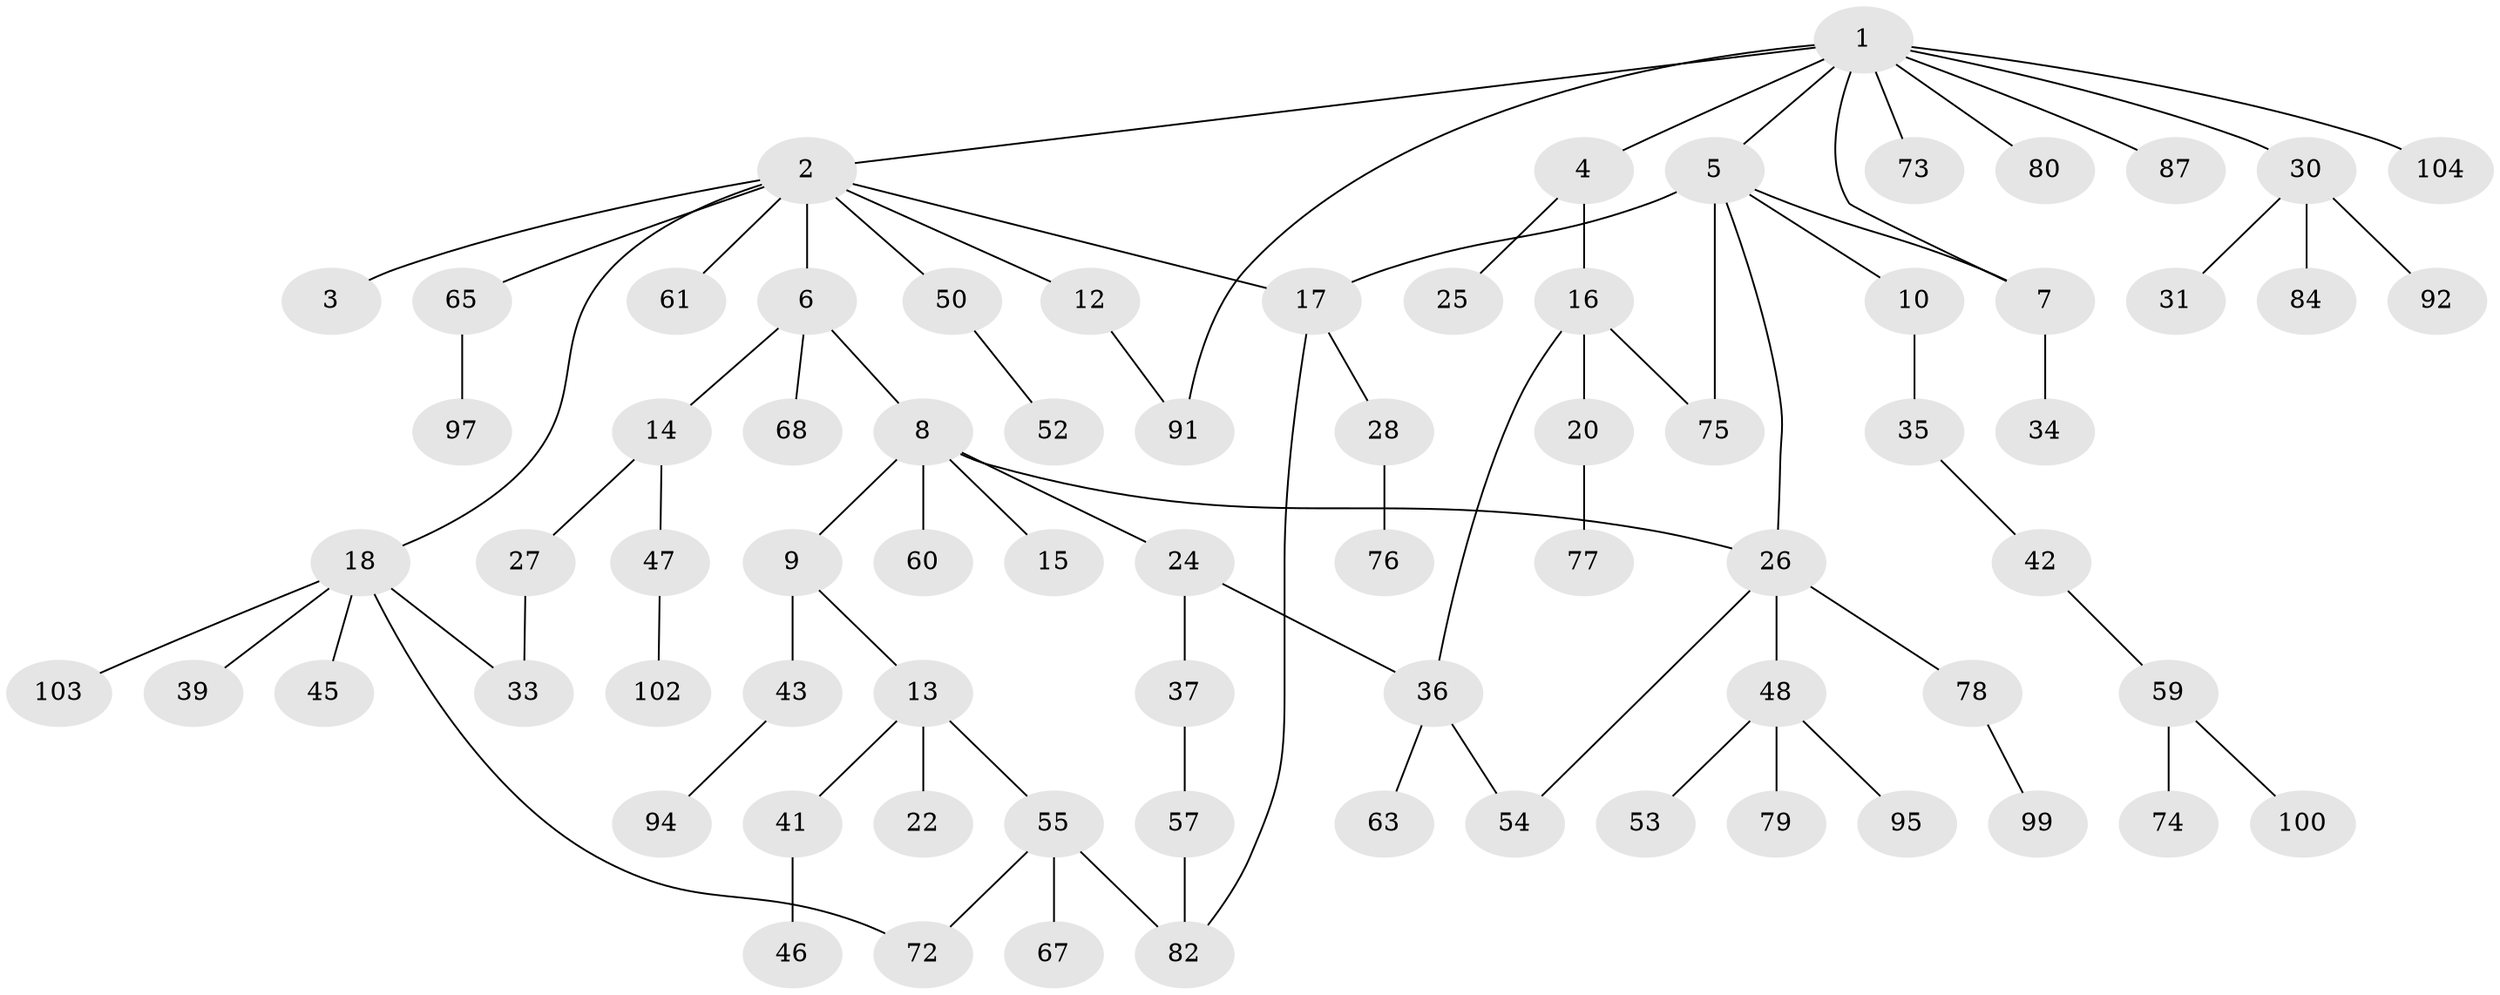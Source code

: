 // Generated by graph-tools (version 1.1) at 2025/51/02/27/25 19:51:37]
// undirected, 74 vertices, 84 edges
graph export_dot {
graph [start="1"]
  node [color=gray90,style=filled];
  1 [super="+11"];
  2 [super="+38"];
  3;
  4;
  5 [super="+90"];
  6 [super="+58"];
  7 [super="+44"];
  8 [super="+56"];
  9 [super="+21"];
  10;
  12;
  13 [super="+23"];
  14 [super="+19"];
  15;
  16 [super="+83"];
  17;
  18 [super="+32"];
  20 [super="+86"];
  22;
  24 [super="+62"];
  25 [super="+106"];
  26 [super="+70"];
  27 [super="+64"];
  28 [super="+29"];
  30 [super="+101"];
  31;
  33 [super="+71"];
  34;
  35 [super="+40"];
  36 [super="+49"];
  37 [super="+89"];
  39 [super="+98"];
  41;
  42;
  43 [super="+51"];
  45;
  46;
  47;
  48 [super="+93"];
  50 [super="+66"];
  52;
  53;
  54 [super="+81"];
  55 [super="+69"];
  57;
  59;
  60;
  61;
  63;
  65;
  67;
  68;
  72 [super="+88"];
  73;
  74 [super="+105"];
  75;
  76;
  77;
  78 [super="+85"];
  79;
  80;
  82;
  84;
  87;
  91 [super="+96"];
  92;
  94;
  95;
  97;
  99;
  100;
  102;
  103;
  104;
  1 -- 2;
  1 -- 4;
  1 -- 5;
  1 -- 7;
  1 -- 30;
  1 -- 73;
  1 -- 80;
  1 -- 87;
  1 -- 91;
  1 -- 104;
  2 -- 3;
  2 -- 6;
  2 -- 12;
  2 -- 18;
  2 -- 65;
  2 -- 17;
  2 -- 50;
  2 -- 61;
  4 -- 16;
  4 -- 25;
  5 -- 10;
  5 -- 17;
  5 -- 26;
  5 -- 75;
  5 -- 7;
  6 -- 8;
  6 -- 14;
  6 -- 68;
  7 -- 34;
  8 -- 9;
  8 -- 15;
  8 -- 24;
  8 -- 26;
  8 -- 60;
  9 -- 13;
  9 -- 43;
  10 -- 35;
  12 -- 91;
  13 -- 22;
  13 -- 41;
  13 -- 55;
  14 -- 27;
  14 -- 47;
  16 -- 20;
  16 -- 75;
  16 -- 36;
  17 -- 28;
  17 -- 82;
  18 -- 45;
  18 -- 33;
  18 -- 39;
  18 -- 103;
  18 -- 72;
  20 -- 77;
  24 -- 36;
  24 -- 37;
  26 -- 48;
  26 -- 78;
  26 -- 54;
  27 -- 33;
  28 -- 76;
  30 -- 31;
  30 -- 84;
  30 -- 92;
  35 -- 42;
  36 -- 54;
  36 -- 63;
  37 -- 57;
  41 -- 46;
  42 -- 59;
  43 -- 94 [weight=2];
  47 -- 102;
  48 -- 53;
  48 -- 79;
  48 -- 95;
  50 -- 52;
  55 -- 67;
  55 -- 72;
  55 -- 82;
  57 -- 82;
  59 -- 74;
  59 -- 100;
  65 -- 97;
  78 -- 99;
}
